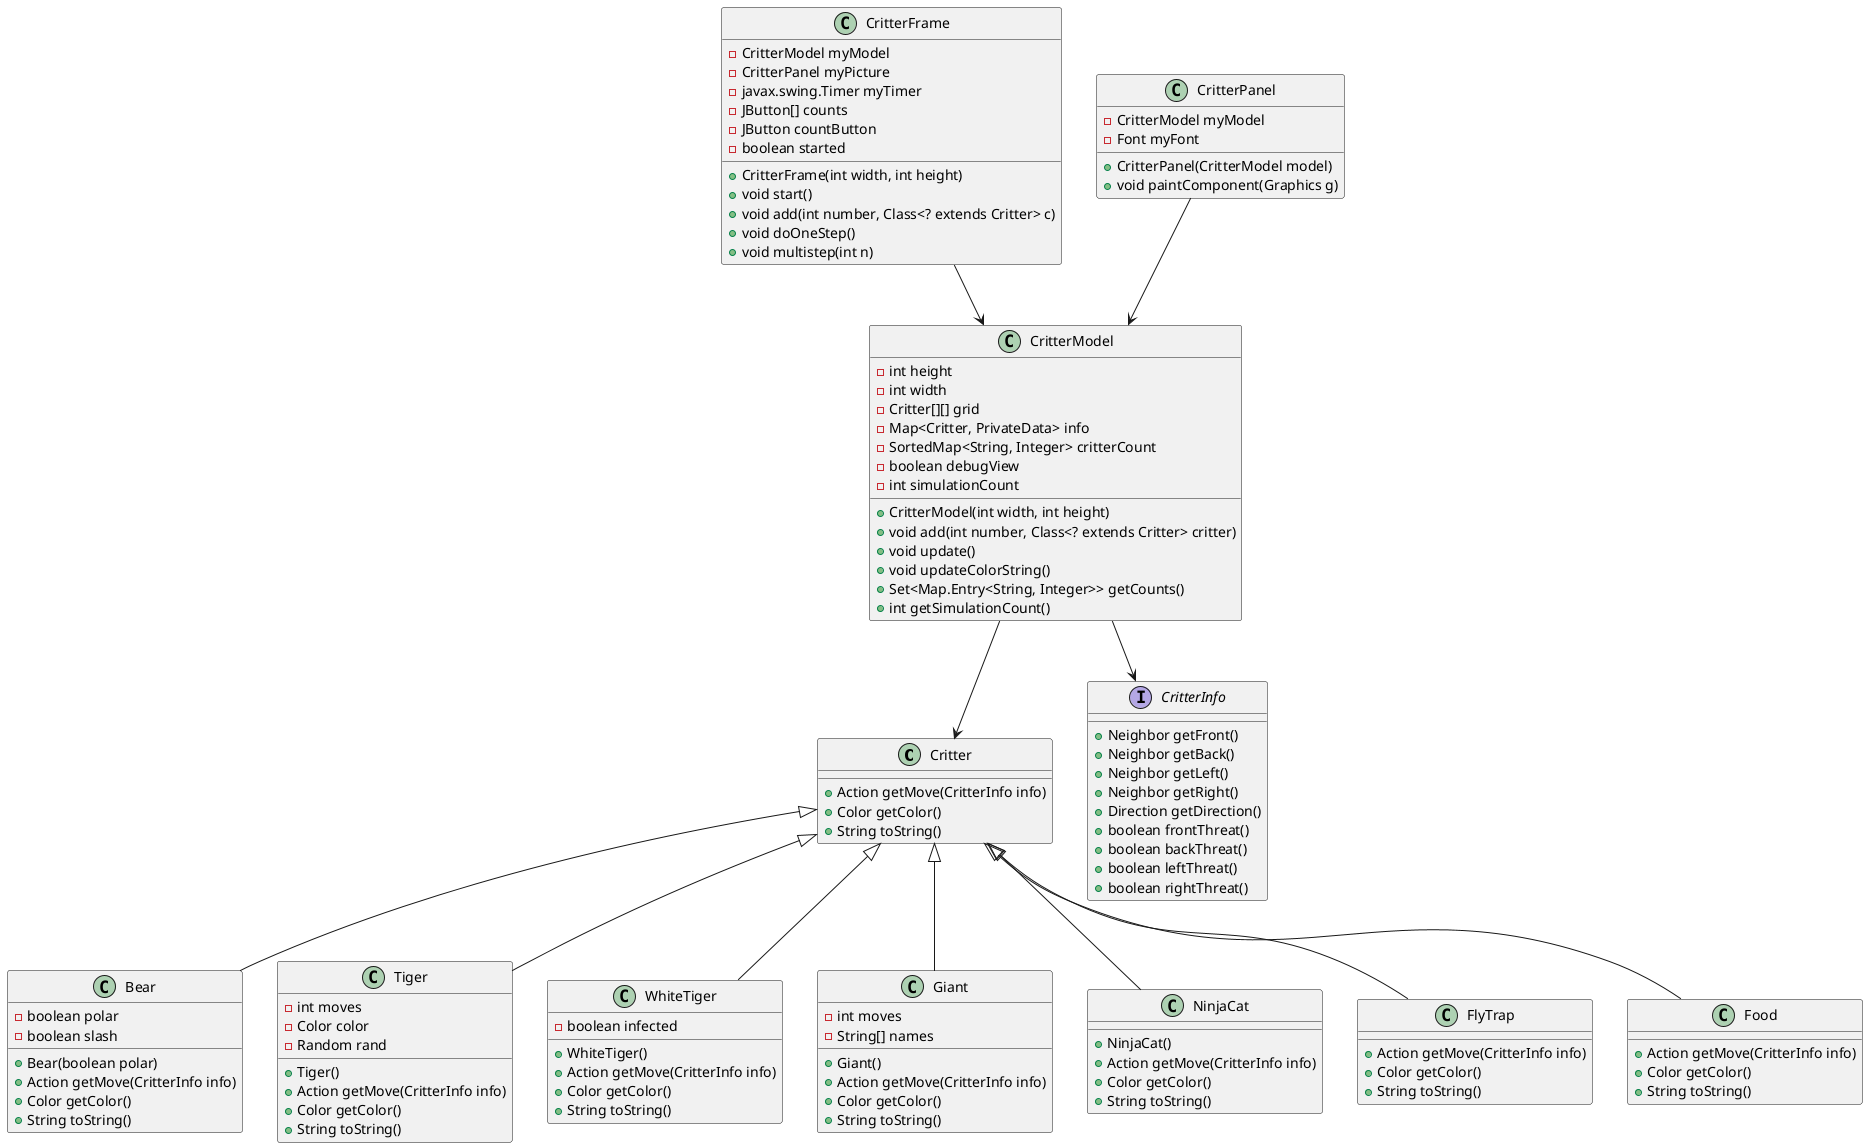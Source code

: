 @startuml
class Critter {
    +Action getMove(CritterInfo info)
    +Color getColor()
    +String toString()
}

class Bear {
    -boolean polar
    -boolean slash
    +Bear(boolean polar)
    +Action getMove(CritterInfo info)
    +Color getColor()
    +String toString()
}

class Tiger {
    -int moves
    -Color color
    -Random rand
    +Tiger()
    +Action getMove(CritterInfo info)
    +Color getColor()
    +String toString()
}

class WhiteTiger {
    -boolean infected
    +WhiteTiger()
    +Action getMove(CritterInfo info)
    +Color getColor()
    +String toString()
}

class Giant {
    -int moves
    -String[] names
    +Giant()
    +Action getMove(CritterInfo info)
    +Color getColor()
    +String toString()
}

class NinjaCat {
    +NinjaCat()
    +Action getMove(CritterInfo info)
    +Color getColor()
    +String toString()
}

class CritterModel {
    -int height
    -int width
    -Critter[][] grid
    -Map<Critter, PrivateData> info
    -SortedMap<String, Integer> critterCount
    -boolean debugView
    -int simulationCount
    +CritterModel(int width, int height)
    +void add(int number, Class<? extends Critter> critter)
    +void update()
    +void updateColorString()
    +Set<Map.Entry<String, Integer>> getCounts()
    +int getSimulationCount()
}

class CritterFrame {
    -CritterModel myModel
    -CritterPanel myPicture
    -javax.swing.Timer myTimer
    -JButton[] counts
    -JButton countButton
    -boolean started
    +CritterFrame(int width, int height)
    +void start()
    +void add(int number, Class<? extends Critter> c)
    +void doOneStep()
    +void multistep(int n)
}

class CritterPanel {
    -CritterModel myModel
    -Font myFont
    +CritterPanel(CritterModel model)
    +void paintComponent(Graphics g)
}

interface CritterInfo {
    +Neighbor getFront()
    +Neighbor getBack()
    +Neighbor getLeft()
    +Neighbor getRight()
    +Direction getDirection()
    +boolean frontThreat()
    +boolean backThreat()
    +boolean leftThreat()
    +boolean rightThreat()
}

class FlyTrap {
    +Action getMove(CritterInfo info)
    +Color getColor()
    +String toString()
}

class Food {
    +Action getMove(CritterInfo info)
    +Color getColor()
    +String toString()
}

Critter <|-- Bear
Critter <|-- Tiger
Critter <|-- WhiteTiger
Critter <|-- Giant
Critter <|-- NinjaCat
Critter <|-- FlyTrap
Critter <|-- Food

CritterModel --> Critter
CritterFrame --> CritterModel
CritterPanel --> CritterModel
CritterModel --> CritterInfo
@enduml